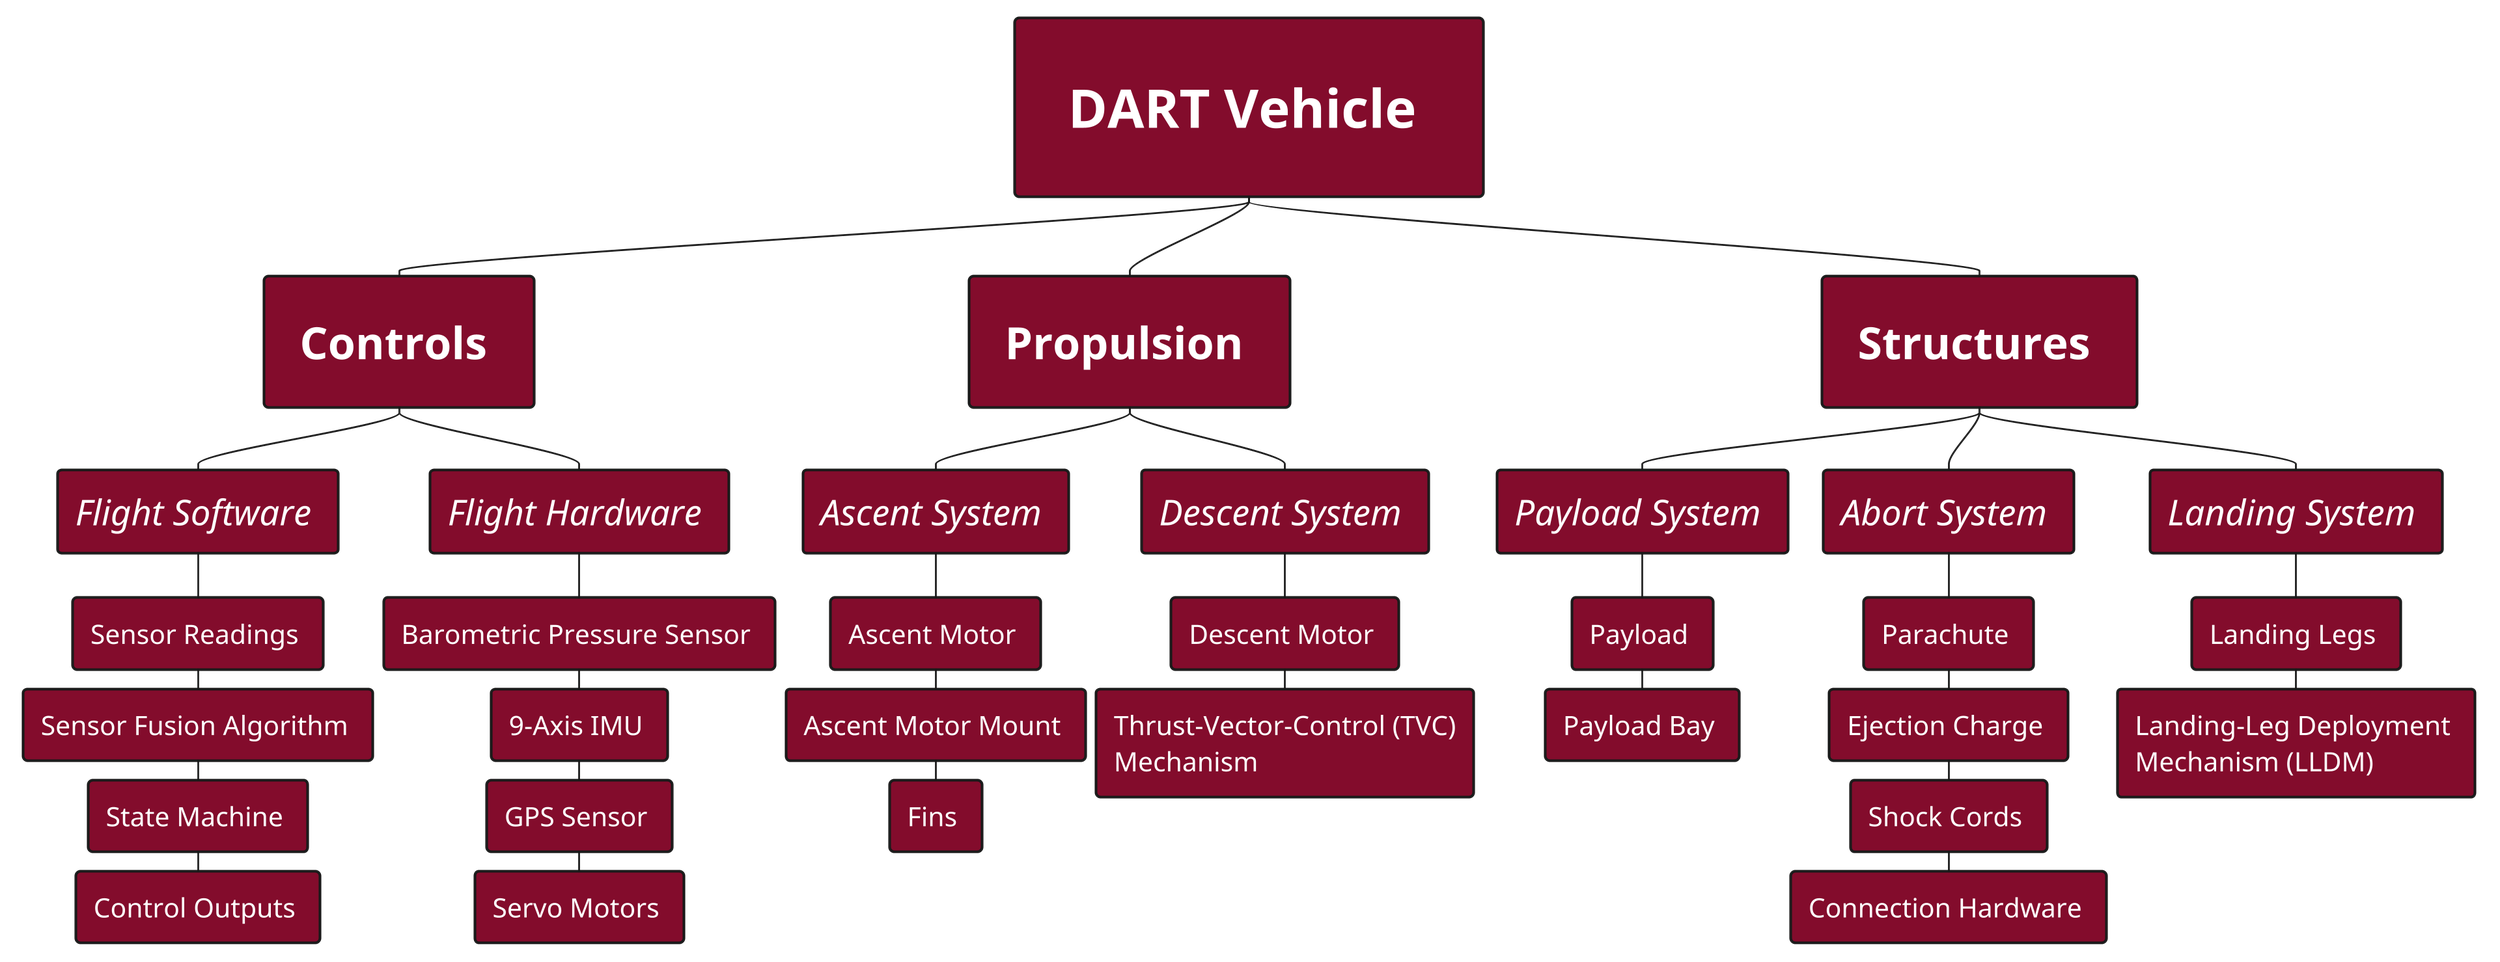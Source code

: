 @startmindmap system_architecture
scale 3840*2160
top to bottom direction
skinparam backgroundColor transparent
hide stereotype

<style>
mindmapDiagram {
    FontName Verdana
    RoundCorner 5

    .systemNode {
        FontSize 30
        FontColor white
        FontStyle bold
        BackgroundColor #830C2C
        Padding 30
        Margin 20
        HorizontalAlignment left
    };

    .subsystemNode {
        FontSize 25
        FontColor white
        FontStyle bold
        BackgroundColor #830C2C
        Padding 20
        Margin 15
    };

    .subsubsystemNode {
        FontSize 20
        FontColor white
        FontStyle italic
        BackgroundColor #830C2C
        Padding 10
    };

    .componentNode {
        FontSize 15
        FontColor white
        BackgroundColor #830C2C
        Margin 3
    };
}
</style>

* DART Vehicle <<systemNode>>

' -------- CONTROLS --------
** Controls <<subsystemNode>>

*** Flight Software <<subsubsystemNode>>
**** Sensor Readings <<componentNode>>
***** Sensor Fusion Algorithm <<componentNode>>
****** State Machine <<componentNode>>
******* Control Outputs <<componentNode>>

*** Flight Hardware <<subsubsystemNode>>
**** Barometric Pressure Sensor <<componentNode>>
***** 9-Axis IMU <<componentNode>>
****** GPS Sensor <<componentNode>>
******* Servo Motors <<componentNode>>

' -------- PROPULSION --------
** Propulsion <<subsystemNode>>
*** Ascent System <<subsubsystemNode>>
**** Ascent Motor <<componentNode>>
***** Ascent Motor Mount <<componentNode>>
****** Fins <<componentNode>>
*** Descent System <<subsubsystemNode>>
**** Descent Motor <<componentNode>>
***** Thrust-Vector-Control (TVC)\nMechanism <<componentNode>>

' -------- STRUCTURES --------
** Structures <<subsystemNode>>
*** Payload System <<subsubsystemNode>>
**** Payload <<componentNode>>
***** Payload Bay <<componentNode>>
*** Abort System <<subsubsystemNode>>
**** Parachute <<componentNode>>
***** Ejection Charge <<componentNode>>
****** Shock Cords <<componentNode>>
******* Connection Hardware <<componentNode>>
*** Landing System <<subsubsystemNode>>
**** Landing Legs <<componentNode>>
***** Landing-Leg Deployment \nMechanism (LLDM) <<componentNode>>
@endmindmap